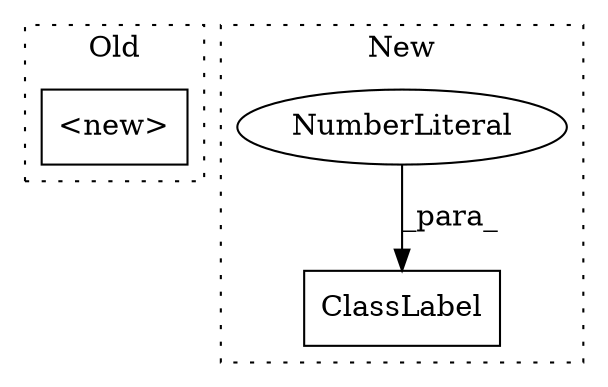 digraph G {
subgraph cluster0 {
1 [label="<new>" a="14" s="4907" l="22" shape="box"];
label = "Old";
style="dotted";
}
subgraph cluster1 {
2 [label="ClassLabel" a="32" s="4917,4930" l="11,1" shape="box"];
3 [label="NumberLiteral" a="34" s="4928" l="2" shape="ellipse"];
label = "New";
style="dotted";
}
3 -> 2 [label="_para_"];
}